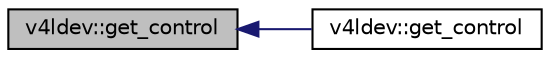 digraph "v4ldev::get_control"
{
 // INTERACTIVE_SVG=YES
  edge [fontname="Helvetica",fontsize="10",labelfontname="Helvetica",labelfontsize="10"];
  node [fontname="Helvetica",fontsize="10",shape=record];
  rankdir="LR";
  Node22 [label="v4ldev::get_control",height=0.2,width=0.4,color="black", fillcolor="grey75", style="filled", fontcolor="black"];
  Node22 -> Node23 [dir="back",color="midnightblue",fontsize="10",style="solid",fontname="Helvetica"];
  Node23 [label="v4ldev::get_control",height=0.2,width=0.4,color="black", fillcolor="white", style="filled",URL="$classv4ldev.html#a3244e54e71d070f383bcf3272a588e17"];
}
